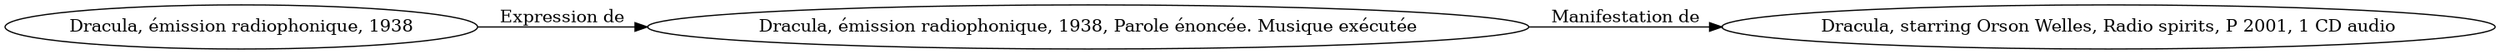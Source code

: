 // Notice UMLRM0191
digraph UMLRM0191 {
	rankdir=LR
	size="20,20"
	UMLRM0191 [label="Dracula, émission radiophonique, 1938"]
	UMLRM0192 [label="Dracula, émission radiophonique, 1938, Parole énoncée. Musique exécutée"]
	UMLRM0191 -> UMLRM0192 [label="Expression de"]
	UMLRM0193 [label="Dracula, starring Orson Welles, Radio spirits, P 2001, 1 CD audio"]
	UMLRM0192 -> UMLRM0193 [label="Manifestation de"]
}
